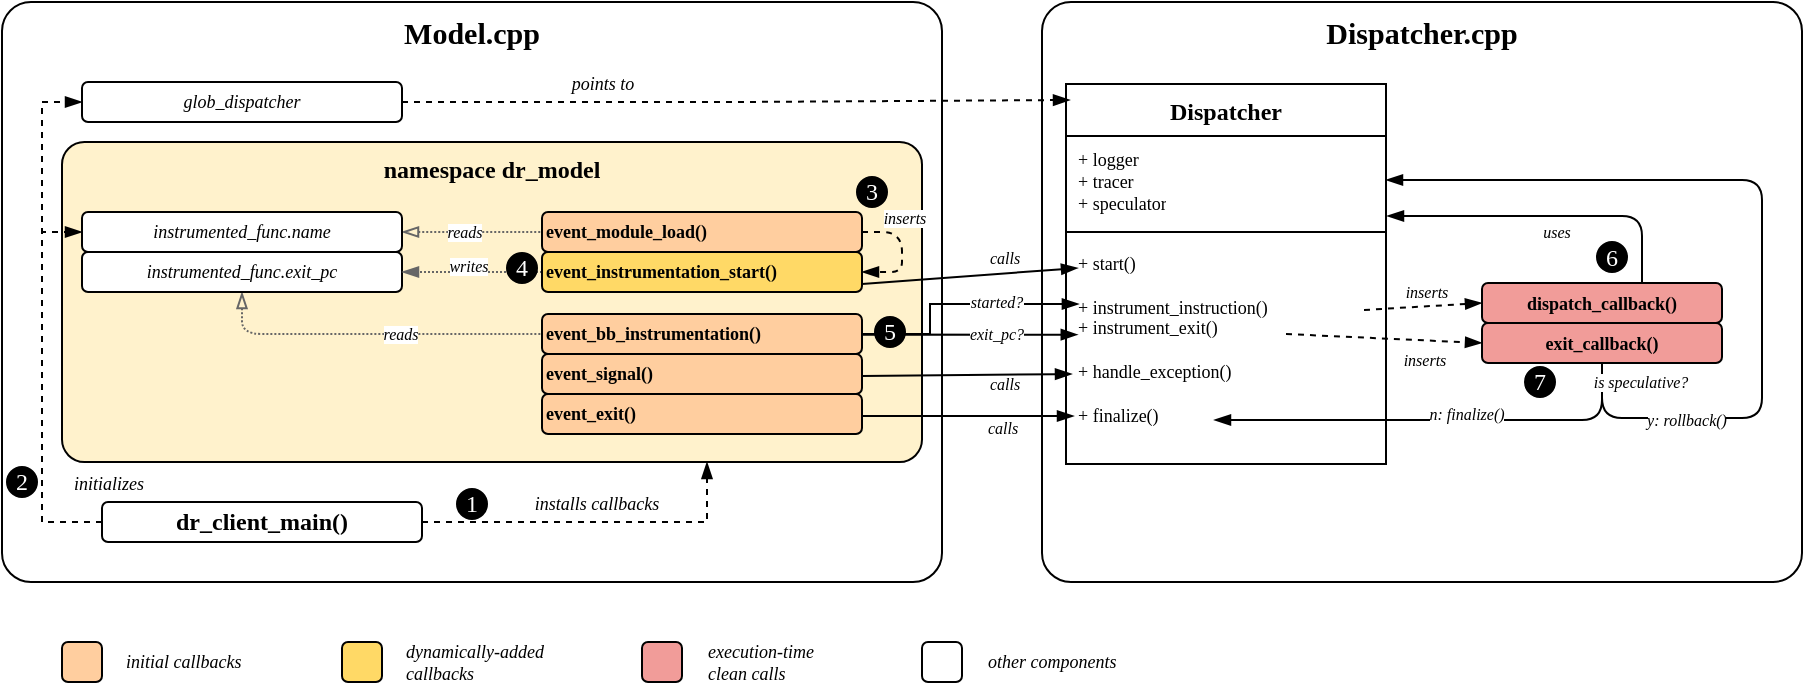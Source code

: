 <mxfile version="27.0.9">
  <diagram name="Page-1" id="Q5S100K9i7V5bAyz_BIk">
    <mxGraphModel dx="1376" dy="1102" grid="1" gridSize="10" guides="1" tooltips="1" connect="1" arrows="1" fold="1" page="1" pageScale="1" pageWidth="827" pageHeight="1169" math="0" shadow="0">
      <root>
        <mxCell id="0" />
        <mxCell id="1" parent="0" />
        <mxCell id="VMTqDSAsTNkDB5RHAwfX-28" value="Dispatcher.cpp" style="rounded=1;whiteSpace=wrap;html=1;arcSize=5;verticalAlign=top;fontFamily=JetBrains Mono;fontSize=15;fontStyle=1" parent="1" vertex="1">
          <mxGeometry x="560" y="110" width="380" height="290" as="geometry" />
        </mxCell>
        <mxCell id="VMTqDSAsTNkDB5RHAwfX-5" value="Model.cpp" style="rounded=1;whiteSpace=wrap;html=1;arcSize=5;verticalAlign=top;fontFamily=JetBrains Mono;fontSize=15;fontStyle=1" parent="1" vertex="1">
          <mxGeometry x="40" y="110" width="470" height="290" as="geometry" />
        </mxCell>
        <mxCell id="VMTqDSAsTNkDB5RHAwfX-7" value="namespace dr_model" style="rounded=1;whiteSpace=wrap;html=1;arcSize=7;verticalAlign=top;fontFamily=JetBrains Mono;fontStyle=1;fillColor=#FFF2CC;" parent="1" vertex="1">
          <mxGeometry x="70" y="180" width="430" height="160" as="geometry" />
        </mxCell>
        <mxCell id="VMTqDSAsTNkDB5RHAwfX-27" style="edgeStyle=orthogonalEdgeStyle;rounded=1;orthogonalLoop=1;jettySize=auto;html=1;entryX=0;entryY=0.5;entryDx=0;entryDy=0;exitX=0.5;exitY=1;exitDx=0;exitDy=0;endArrow=none;endFill=1;fontFamily=JetBrains Mono;curved=0;dashed=1;dashPattern=1 1;strokeColor=#666666;startArrow=blockThin;startFill=0;" parent="1" source="VMTqDSAsTNkDB5RHAwfX-10" target="VMTqDSAsTNkDB5RHAwfX-19" edge="1">
          <mxGeometry relative="1" as="geometry">
            <Array as="points">
              <mxPoint x="160" y="276" />
            </Array>
          </mxGeometry>
        </mxCell>
        <mxCell id="VMTqDSAsTNkDB5RHAwfX-72" value="reads" style="edgeLabel;html=1;align=center;verticalAlign=middle;resizable=0;points=[];fontStyle=2;fontFamily=JetBrains Mono;fontSize=8;" parent="VMTqDSAsTNkDB5RHAwfX-27" vertex="1" connectable="0">
          <mxGeometry x="0.161" relative="1" as="geometry">
            <mxPoint as="offset" />
          </mxGeometry>
        </mxCell>
        <mxCell id="VMTqDSAsTNkDB5RHAwfX-10" value="&lt;div&gt;instrumented_func.exit_pc&lt;/div&gt;" style="rounded=1;whiteSpace=wrap;html=1;align=center;fontFamily=JetBrains Mono;fontSize=9;fontStyle=2" parent="1" vertex="1">
          <mxGeometry x="80" y="235" width="160" height="20" as="geometry" />
        </mxCell>
        <mxCell id="VMTqDSAsTNkDB5RHAwfX-23" style="edgeStyle=orthogonalEdgeStyle;rounded=0;orthogonalLoop=1;jettySize=auto;html=1;entryX=0;entryY=0.5;entryDx=0;entryDy=0;endArrow=none;endFill=1;fontFamily=JetBrains Mono;dashed=1;dashPattern=1 1;strokeColor=#666666;startArrow=blockThin;startFill=0;" parent="1" source="VMTqDSAsTNkDB5RHAwfX-11" target="VMTqDSAsTNkDB5RHAwfX-18" edge="1">
          <mxGeometry relative="1" as="geometry" />
        </mxCell>
        <mxCell id="VMTqDSAsTNkDB5RHAwfX-68" value="reads" style="edgeLabel;html=1;align=center;verticalAlign=middle;resizable=0;points=[];fontStyle=2;fontFamily=JetBrains Mono;fontSize=8;" parent="VMTqDSAsTNkDB5RHAwfX-23" vertex="1" connectable="0">
          <mxGeometry x="-0.441" relative="1" as="geometry">
            <mxPoint x="11" as="offset" />
          </mxGeometry>
        </mxCell>
        <mxCell id="VMTqDSAsTNkDB5RHAwfX-11" value="&lt;div&gt;instrumented_func.name&lt;/div&gt;" style="rounded=1;whiteSpace=wrap;html=1;align=center;fontFamily=JetBrains Mono;fontSize=9;fontStyle=2" parent="1" vertex="1">
          <mxGeometry x="80" y="215" width="160" height="20" as="geometry" />
        </mxCell>
        <mxCell id="VMTqDSAsTNkDB5RHAwfX-12" value="&lt;div&gt;glob_dispatcher&lt;/div&gt;" style="rounded=1;whiteSpace=wrap;html=1;align=center;fontFamily=JetBrains Mono;fontSize=9;fontStyle=2" parent="1" vertex="1">
          <mxGeometry x="80" y="150" width="160" height="20" as="geometry" />
        </mxCell>
        <mxCell id="VMTqDSAsTNkDB5RHAwfX-14" style="edgeStyle=orthogonalEdgeStyle;rounded=0;orthogonalLoop=1;jettySize=auto;html=1;exitX=0;exitY=0.5;exitDx=0;exitDy=0;entryX=0;entryY=0.5;entryDx=0;entryDy=0;endArrow=blockThin;endFill=1;fontFamily=JetBrains Mono;dashed=1;" parent="1" source="VMTqDSAsTNkDB5RHAwfX-13" target="VMTqDSAsTNkDB5RHAwfX-12" edge="1">
          <mxGeometry relative="1" as="geometry" />
        </mxCell>
        <mxCell id="VMTqDSAsTNkDB5RHAwfX-16" style="edgeStyle=orthogonalEdgeStyle;rounded=0;orthogonalLoop=1;jettySize=auto;html=1;exitX=0;exitY=0.5;exitDx=0;exitDy=0;entryX=0;entryY=0.5;entryDx=0;entryDy=0;endArrow=blockThin;endFill=1;fontFamily=JetBrains Mono;dashed=1;" parent="1" source="VMTqDSAsTNkDB5RHAwfX-13" target="VMTqDSAsTNkDB5RHAwfX-11" edge="1">
          <mxGeometry relative="1" as="geometry" />
        </mxCell>
        <mxCell id="VMTqDSAsTNkDB5RHAwfX-17" value="initializes" style="edgeLabel;html=1;align=center;verticalAlign=middle;resizable=0;points=[];fontFamily=JetBrains Mono;fontStyle=2;fontSize=9;" parent="VMTqDSAsTNkDB5RHAwfX-16" vertex="1" connectable="0">
          <mxGeometry x="-0.383" y="-2" relative="1" as="geometry">
            <mxPoint x="31" y="11" as="offset" />
          </mxGeometry>
        </mxCell>
        <mxCell id="jZhf56UUiF3wu5g5-CzG-26" style="edgeStyle=orthogonalEdgeStyle;rounded=0;orthogonalLoop=1;jettySize=auto;html=1;entryX=0.75;entryY=1;entryDx=0;entryDy=0;exitX=1;exitY=0.5;exitDx=0;exitDy=0;endArrow=blockThin;endFill=1;dashed=1;" edge="1" parent="1" source="VMTqDSAsTNkDB5RHAwfX-13" target="VMTqDSAsTNkDB5RHAwfX-7">
          <mxGeometry relative="1" as="geometry" />
        </mxCell>
        <mxCell id="VMTqDSAsTNkDB5RHAwfX-13" value="&lt;div&gt;dr_client_main()&lt;/div&gt;" style="rounded=1;whiteSpace=wrap;html=1;align=center;fontFamily=JetBrains Mono;fontStyle=1" parent="1" vertex="1">
          <mxGeometry x="90" y="360" width="160" height="20" as="geometry" />
        </mxCell>
        <mxCell id="VMTqDSAsTNkDB5RHAwfX-25" style="edgeStyle=orthogonalEdgeStyle;rounded=1;orthogonalLoop=1;jettySize=auto;html=1;exitX=1;exitY=0.5;exitDx=0;exitDy=0;entryX=1;entryY=0.5;entryDx=0;entryDy=0;endArrow=blockThin;endFill=1;fontFamily=JetBrains Mono;curved=0;dashed=1;" parent="1" source="VMTqDSAsTNkDB5RHAwfX-18" target="VMTqDSAsTNkDB5RHAwfX-20" edge="1">
          <mxGeometry relative="1" as="geometry">
            <Array as="points">
              <mxPoint x="490" y="225" />
              <mxPoint x="490" y="245" />
            </Array>
          </mxGeometry>
        </mxCell>
        <mxCell id="VMTqDSAsTNkDB5RHAwfX-73" value="inserts" style="edgeLabel;html=1;align=center;verticalAlign=middle;resizable=0;points=[];fontStyle=2;fontFamily=JetBrains Mono;fontSize=8;" parent="VMTqDSAsTNkDB5RHAwfX-25" vertex="1" connectable="0">
          <mxGeometry x="-0.133" y="1" relative="1" as="geometry">
            <mxPoint y="-13" as="offset" />
          </mxGeometry>
        </mxCell>
        <mxCell id="VMTqDSAsTNkDB5RHAwfX-18" value="&lt;div&gt;event_module_load()&lt;/div&gt;" style="rounded=1;whiteSpace=wrap;html=1;align=left;fontFamily=JetBrains Mono;fontSize=9;fontStyle=1;fillColor=#FFCE9F;" parent="1" vertex="1">
          <mxGeometry x="310" y="215" width="160" height="20" as="geometry" />
        </mxCell>
        <mxCell id="VMTqDSAsTNkDB5RHAwfX-82" style="edgeStyle=orthogonalEdgeStyle;rounded=0;orthogonalLoop=1;jettySize=auto;html=1;exitX=1;exitY=0.5;exitDx=0;exitDy=0;endArrow=blockThin;endFill=1;" parent="1" edge="1">
          <mxGeometry relative="1" as="geometry">
            <mxPoint x="578.444" y="261" as="targetPoint" />
            <Array as="points">
              <mxPoint x="470" y="276" />
              <mxPoint x="504" y="276" />
              <mxPoint x="504" y="261" />
            </Array>
            <mxPoint x="470" y="280" as="sourcePoint" />
          </mxGeometry>
        </mxCell>
        <mxCell id="VMTqDSAsTNkDB5RHAwfX-83" style="edgeStyle=orthogonalEdgeStyle;rounded=0;orthogonalLoop=1;jettySize=auto;html=1;endArrow=blockThin;endFill=1;" parent="1" edge="1">
          <mxGeometry relative="1" as="geometry">
            <mxPoint x="577.889" y="276.333" as="targetPoint" />
            <Array as="points">
              <mxPoint x="470" y="276" />
            </Array>
            <mxPoint x="470" y="278" as="sourcePoint" />
          </mxGeometry>
        </mxCell>
        <mxCell id="VMTqDSAsTNkDB5RHAwfX-19" value="&lt;div&gt;event_bb_instrumentation()&lt;/div&gt;" style="rounded=1;whiteSpace=wrap;html=1;align=left;fontFamily=JetBrains Mono;fontSize=9;fontStyle=1;fillColor=#FFCE9F;" parent="1" vertex="1">
          <mxGeometry x="310" y="266" width="160" height="20" as="geometry" />
        </mxCell>
        <mxCell id="VMTqDSAsTNkDB5RHAwfX-26" style="edgeStyle=orthogonalEdgeStyle;rounded=0;orthogonalLoop=1;jettySize=auto;html=1;entryX=1;entryY=0.5;entryDx=0;entryDy=0;endArrow=blockThin;endFill=1;fontFamily=JetBrains Mono;dashed=1;dashPattern=1 1;strokeColor=#666666;" parent="1" source="VMTqDSAsTNkDB5RHAwfX-20" target="VMTqDSAsTNkDB5RHAwfX-10" edge="1">
          <mxGeometry relative="1" as="geometry" />
        </mxCell>
        <mxCell id="VMTqDSAsTNkDB5RHAwfX-71" value="writes" style="edgeLabel;html=1;align=center;verticalAlign=middle;resizable=0;points=[];fontStyle=2;fontFamily=JetBrains Mono;fontSize=8;" parent="VMTqDSAsTNkDB5RHAwfX-26" vertex="1" connectable="0">
          <mxGeometry x="0.06" y="-3" relative="1" as="geometry">
            <mxPoint as="offset" />
          </mxGeometry>
        </mxCell>
        <mxCell id="VMTqDSAsTNkDB5RHAwfX-20" value="&lt;div&gt;event_instrumentation_start()&lt;/div&gt;" style="rounded=1;whiteSpace=wrap;html=1;align=left;fontFamily=JetBrains Mono;fontSize=9;fontStyle=1;fillColor=#FFD966;" parent="1" vertex="1">
          <mxGeometry x="310" y="235" width="160" height="20" as="geometry" />
        </mxCell>
        <mxCell id="VMTqDSAsTNkDB5RHAwfX-21" value="&lt;div&gt;event_signal()&lt;/div&gt;" style="rounded=1;whiteSpace=wrap;html=1;align=left;fontFamily=JetBrains Mono;fontSize=9;fontStyle=1;fillColor=#FFCE9F;" parent="1" vertex="1">
          <mxGeometry x="310" y="286" width="160" height="20" as="geometry" />
        </mxCell>
        <mxCell id="VMTqDSAsTNkDB5RHAwfX-22" value="&lt;div&gt;event_exit()&lt;/div&gt;" style="rounded=1;whiteSpace=wrap;html=1;align=left;fontFamily=JetBrains Mono;fontSize=9;fontStyle=1;fillColor=#FFCE9F;" parent="1" vertex="1">
          <mxGeometry x="310" y="306" width="160" height="20" as="geometry" />
        </mxCell>
        <mxCell id="VMTqDSAsTNkDB5RHAwfX-38" value="Dispatcher" style="swimlane;fontStyle=1;align=center;verticalAlign=top;childLayout=stackLayout;horizontal=1;startSize=26;horizontalStack=0;resizeParent=1;resizeParentMax=0;resizeLast=0;collapsible=1;marginBottom=0;whiteSpace=wrap;html=1;fontFamily=JetBrains Mono;" parent="1" vertex="1">
          <mxGeometry x="572" y="151" width="160" height="190" as="geometry" />
        </mxCell>
        <mxCell id="VMTqDSAsTNkDB5RHAwfX-39" value="+ logger&lt;div&gt;+ tracer&lt;/div&gt;&lt;div&gt;+ speculator&lt;/div&gt;" style="text;strokeColor=none;fillColor=none;align=left;verticalAlign=top;spacingLeft=4;spacingRight=4;overflow=hidden;rotatable=0;points=[[0,0.5],[1,0.5]];portConstraint=eastwest;whiteSpace=wrap;html=1;fontFamily=JetBrains Mono;fontSize=9;" parent="VMTqDSAsTNkDB5RHAwfX-38" vertex="1">
          <mxGeometry y="26" width="160" height="44" as="geometry" />
        </mxCell>
        <mxCell id="VMTqDSAsTNkDB5RHAwfX-40" value="" style="line;strokeWidth=1;fillColor=none;align=left;verticalAlign=middle;spacingTop=-1;spacingLeft=3;spacingRight=3;rotatable=0;labelPosition=right;points=[];portConstraint=eastwest;strokeColor=inherit;fontFamily=JetBrains Mono;" parent="VMTqDSAsTNkDB5RHAwfX-38" vertex="1">
          <mxGeometry y="70" width="160" height="8" as="geometry" />
        </mxCell>
        <mxCell id="VMTqDSAsTNkDB5RHAwfX-61" value="" style="endArrow=blockThin;html=1;rounded=0;endFill=1;fontFamily=JetBrains Mono;entryX=0;entryY=0.5;entryDx=0;entryDy=0;dashed=1;" parent="VMTqDSAsTNkDB5RHAwfX-38" target="VMTqDSAsTNkDB5RHAwfX-45" edge="1">
          <mxGeometry width="50" height="50" relative="1" as="geometry">
            <mxPoint x="110" y="125" as="sourcePoint" />
            <mxPoint x="207" y="117" as="targetPoint" />
          </mxGeometry>
        </mxCell>
        <mxCell id="VMTqDSAsTNkDB5RHAwfX-41" value="&lt;div&gt;+ start()&lt;/div&gt;&lt;div&gt;&lt;br&gt;&lt;/div&gt;+ instrument_instruction()&lt;div&gt;+ instrument_exit()&lt;/div&gt;&lt;div&gt;&lt;br&gt;&lt;/div&gt;&lt;div&gt;+ handle_exception()&lt;/div&gt;&lt;div&gt;&lt;br&gt;&lt;/div&gt;&lt;div&gt;+ finalize()&lt;/div&gt;" style="text;strokeColor=none;fillColor=none;align=left;verticalAlign=top;spacingLeft=4;spacingRight=4;overflow=hidden;rotatable=0;points=[[0,0.5],[1,0.5]];portConstraint=eastwest;whiteSpace=wrap;html=1;fontFamily=JetBrains Mono;fontSize=9;" parent="VMTqDSAsTNkDB5RHAwfX-38" vertex="1">
          <mxGeometry y="78" width="160" height="112" as="geometry" />
        </mxCell>
        <mxCell id="VMTqDSAsTNkDB5RHAwfX-63" style="edgeStyle=orthogonalEdgeStyle;rounded=1;orthogonalLoop=1;jettySize=auto;html=1;endArrow=blockThin;endFill=1;entryX=1.003;entryY=0.896;entryDx=0;entryDy=0;entryPerimeter=0;fontFamily=JetBrains Mono;curved=0;" parent="1" source="VMTqDSAsTNkDB5RHAwfX-44" target="VMTqDSAsTNkDB5RHAwfX-39" edge="1">
          <mxGeometry relative="1" as="geometry">
            <mxPoint x="653.6" y="198.6" as="targetPoint" />
            <Array as="points">
              <mxPoint x="860" y="217" />
              <mxPoint x="732" y="217" />
            </Array>
          </mxGeometry>
        </mxCell>
        <mxCell id="VMTqDSAsTNkDB5RHAwfX-44" value="&lt;div&gt;dispatch_callback()&lt;/div&gt;" style="rounded=1;whiteSpace=wrap;html=1;align=center;fontFamily=JetBrains Mono;fontSize=9;fontStyle=1;fillColor=#F19C99;" parent="1" vertex="1">
          <mxGeometry x="780" y="250.5" width="120" height="20" as="geometry" />
        </mxCell>
        <mxCell id="VMTqDSAsTNkDB5RHAwfX-62" style="edgeStyle=orthogonalEdgeStyle;rounded=1;orthogonalLoop=1;jettySize=auto;html=1;endArrow=blockThin;endFill=1;fontFamily=JetBrains Mono;curved=0;" parent="1" source="VMTqDSAsTNkDB5RHAwfX-45" edge="1">
          <mxGeometry relative="1" as="geometry">
            <mxPoint x="646" y="319" as="targetPoint" />
            <Array as="points">
              <mxPoint x="840" y="319" />
            </Array>
          </mxGeometry>
        </mxCell>
        <mxCell id="VMTqDSAsTNkDB5RHAwfX-64" style="edgeStyle=orthogonalEdgeStyle;rounded=1;orthogonalLoop=1;jettySize=auto;html=1;entryX=1;entryY=0.5;entryDx=0;entryDy=0;fontFamily=JetBrains Mono;curved=0;endArrow=blockThin;endFill=1;" parent="1" source="VMTqDSAsTNkDB5RHAwfX-45" target="VMTqDSAsTNkDB5RHAwfX-39" edge="1">
          <mxGeometry relative="1" as="geometry">
            <mxPoint x="659.2" y="210.2" as="targetPoint" />
            <Array as="points">
              <mxPoint x="840" y="318" />
              <mxPoint x="920" y="318" />
              <mxPoint x="920" y="199" />
            </Array>
          </mxGeometry>
        </mxCell>
        <mxCell id="VMTqDSAsTNkDB5RHAwfX-45" value="&lt;div&gt;exit_callback()&lt;/div&gt;" style="rounded=1;whiteSpace=wrap;html=1;align=center;fontFamily=JetBrains Mono;fontSize=9;fontStyle=1;fillColor=#F19C99;" parent="1" vertex="1">
          <mxGeometry x="780" y="270.5" width="120" height="20" as="geometry" />
        </mxCell>
        <mxCell id="VMTqDSAsTNkDB5RHAwfX-59" value="" style="endArrow=blockThin;html=1;rounded=0;entryX=0;entryY=0.5;entryDx=0;entryDy=0;endFill=1;fontFamily=JetBrains Mono;dashed=1;" parent="1" target="VMTqDSAsTNkDB5RHAwfX-44" edge="1">
          <mxGeometry width="50" height="50" relative="1" as="geometry">
            <mxPoint x="721" y="264" as="sourcePoint" />
            <mxPoint x="782" y="240" as="targetPoint" />
          </mxGeometry>
        </mxCell>
        <mxCell id="VMTqDSAsTNkDB5RHAwfX-75" value="exit_pc?" style="edgeLabel;html=1;align=center;verticalAlign=middle;resizable=0;points=[];fontStyle=2;fontFamily=JetBrains Mono;fontSize=8;" parent="1" vertex="1" connectable="0">
          <mxGeometry x="544" y="266" as="geometry">
            <mxPoint x="-7" y="10" as="offset" />
          </mxGeometry>
        </mxCell>
        <mxCell id="VMTqDSAsTNkDB5RHAwfX-76" value="calls" style="edgeLabel;html=1;align=center;verticalAlign=middle;resizable=0;points=[];fontStyle=2;fontFamily=JetBrains Mono;fontSize=8;" parent="1" vertex="1" connectable="0">
          <mxGeometry x="543" y="250" as="geometry">
            <mxPoint x="-3" y="73" as="offset" />
          </mxGeometry>
        </mxCell>
        <mxCell id="VMTqDSAsTNkDB5RHAwfX-77" value="&lt;font color=&quot;#ffffff&quot;&gt;3&lt;/font&gt;" style="ellipse;whiteSpace=wrap;html=1;aspect=fixed;fillColor=#000000;fontFamily=JetBrains Mono;strokeWidth=6;" parent="1" vertex="1">
          <mxGeometry x="470" y="200" width="10" height="10" as="geometry" />
        </mxCell>
        <mxCell id="VMTqDSAsTNkDB5RHAwfX-80" value="&lt;font style=&quot;color: rgb(255, 255, 255);&quot;&gt;4&lt;/font&gt;" style="ellipse;whiteSpace=wrap;html=1;aspect=fixed;fillColor=#000000;fontFamily=JetBrains Mono;strokeWidth=6;" parent="1" vertex="1">
          <mxGeometry x="295" y="238" width="10" height="10" as="geometry" />
        </mxCell>
        <mxCell id="VMTqDSAsTNkDB5RHAwfX-85" value="" style="endArrow=blockThin;html=1;rounded=0;endFill=1;fontFamily=JetBrains Mono;" parent="1" edge="1">
          <mxGeometry width="50" height="50" relative="1" as="geometry">
            <mxPoint x="470" y="297" as="sourcePoint" />
            <mxPoint x="575" y="296" as="targetPoint" />
          </mxGeometry>
        </mxCell>
        <mxCell id="VMTqDSAsTNkDB5RHAwfX-88" value="&lt;font style=&quot;color: rgb(255, 255, 255);&quot;&gt;5&lt;/font&gt;" style="ellipse;whiteSpace=wrap;html=1;aspect=fixed;fillColor=#000000;fontFamily=JetBrains Mono;strokeWidth=6;" parent="1" vertex="1">
          <mxGeometry x="479" y="270" width="10" height="10" as="geometry" />
        </mxCell>
        <mxCell id="VMTqDSAsTNkDB5RHAwfX-89" value="" style="endArrow=blockThin;html=1;rounded=0;endFill=1;fontFamily=JetBrains Mono;" parent="1" edge="1">
          <mxGeometry width="50" height="50" relative="1" as="geometry">
            <mxPoint x="470" y="317" as="sourcePoint" />
            <mxPoint x="576" y="317" as="targetPoint" />
          </mxGeometry>
        </mxCell>
        <mxCell id="VMTqDSAsTNkDB5RHAwfX-90" value="calls" style="edgeLabel;html=1;align=center;verticalAlign=middle;resizable=0;points=[];fontStyle=2;fontFamily=JetBrains Mono;fontSize=8;" parent="1" vertex="1" connectable="0">
          <mxGeometry x="541" y="296" as="geometry">
            <mxPoint y="5" as="offset" />
          </mxGeometry>
        </mxCell>
        <mxCell id="VMTqDSAsTNkDB5RHAwfX-91" value="inserts" style="edgeLabel;html=1;align=center;verticalAlign=middle;resizable=0;points=[];fontStyle=2;fontFamily=JetBrains Mono;fontSize=8;" parent="1" vertex="1" connectable="0">
          <mxGeometry x="750" y="237" as="geometry">
            <mxPoint x="1" y="52" as="offset" />
          </mxGeometry>
        </mxCell>
        <mxCell id="VMTqDSAsTNkDB5RHAwfX-92" value="inserts" style="edgeLabel;html=1;align=center;verticalAlign=middle;resizable=0;points=[];fontStyle=2;fontFamily=JetBrains Mono;fontSize=8;" parent="1" vertex="1" connectable="0">
          <mxGeometry x="752" y="255" as="geometry" />
        </mxCell>
        <mxCell id="VMTqDSAsTNkDB5RHAwfX-93" value="uses" style="edgeLabel;html=1;align=center;verticalAlign=middle;resizable=0;points=[];fontStyle=2;fontFamily=JetBrains Mono;fontSize=8;" parent="1" vertex="1" connectable="0">
          <mxGeometry x="262" y="227" as="geometry">
            <mxPoint x="555" y="-2" as="offset" />
          </mxGeometry>
        </mxCell>
        <mxCell id="VMTqDSAsTNkDB5RHAwfX-96" value="n: finalize()" style="edgeLabel;html=1;align=center;verticalAlign=middle;resizable=0;points=[];fontStyle=2;fontFamily=JetBrains Mono;fontSize=8;" parent="1" vertex="1" connectable="0">
          <mxGeometry x="780" y="305" as="geometry">
            <mxPoint x="-8" y="11" as="offset" />
          </mxGeometry>
        </mxCell>
        <mxCell id="VMTqDSAsTNkDB5RHAwfX-97" value="y: rollback()" style="edgeLabel;html=1;align=center;verticalAlign=middle;resizable=0;points=[];fontStyle=2;fontFamily=JetBrains Mono;fontSize=8;" parent="1" vertex="1" connectable="0">
          <mxGeometry x="900" y="306" as="geometry">
            <mxPoint x="-18" y="13" as="offset" />
          </mxGeometry>
        </mxCell>
        <mxCell id="VMTqDSAsTNkDB5RHAwfX-98" value="is speculative?" style="edgeLabel;html=1;align=center;verticalAlign=middle;resizable=0;points=[];fontStyle=2;fontFamily=JetBrains Mono;fontSize=8;" parent="1" vertex="1" connectable="0">
          <mxGeometry x="907" y="306" as="geometry">
            <mxPoint x="-48" y="-6" as="offset" />
          </mxGeometry>
        </mxCell>
        <mxCell id="jZhf56UUiF3wu5g5-CzG-1" style="edgeStyle=orthogonalEdgeStyle;rounded=0;orthogonalLoop=1;jettySize=auto;html=1;endArrow=blockThin;endFill=1;dashed=1;" edge="1" parent="1" source="VMTqDSAsTNkDB5RHAwfX-12">
          <mxGeometry relative="1" as="geometry">
            <mxPoint x="574" y="159" as="targetPoint" />
          </mxGeometry>
        </mxCell>
        <mxCell id="jZhf56UUiF3wu5g5-CzG-2" value="&lt;i&gt;points to&lt;/i&gt;" style="edgeLabel;html=1;align=center;verticalAlign=middle;resizable=0;points=[];fontFamily=JetBrains Mono;fontSize=9;" vertex="1" connectable="0" parent="jZhf56UUiF3wu5g5-CzG-1">
          <mxGeometry x="-0.543" y="4" relative="1" as="geometry">
            <mxPoint x="23" y="-5" as="offset" />
          </mxGeometry>
        </mxCell>
        <mxCell id="jZhf56UUiF3wu5g5-CzG-3" value="&lt;font style=&quot;color: rgb(255, 255, 255);&quot;&gt;2&lt;/font&gt;" style="ellipse;whiteSpace=wrap;html=1;aspect=fixed;fillColor=#000000;fontFamily=JetBrains Mono;strokeWidth=6;" vertex="1" parent="1">
          <mxGeometry x="45" y="345" width="10" height="10" as="geometry" />
        </mxCell>
        <mxCell id="jZhf56UUiF3wu5g5-CzG-15" value="" style="endArrow=blockThin;html=1;rounded=0;endFill=1;" edge="1" parent="1">
          <mxGeometry width="50" height="50" relative="1" as="geometry">
            <mxPoint x="470" y="251" as="sourcePoint" />
            <mxPoint x="578" y="243" as="targetPoint" />
          </mxGeometry>
        </mxCell>
        <mxCell id="jZhf56UUiF3wu5g5-CzG-16" value="calls" style="edgeLabel;html=1;align=center;verticalAlign=middle;resizable=0;points=[];fontStyle=2;fontFamily=JetBrains Mono;fontSize=8;" vertex="1" connectable="0" parent="1">
          <mxGeometry x="541" y="232.5" as="geometry">
            <mxPoint y="5" as="offset" />
          </mxGeometry>
        </mxCell>
        <mxCell id="jZhf56UUiF3wu5g5-CzG-17" value="started?" style="edgeLabel;html=1;align=center;verticalAlign=middle;resizable=0;points=[];fontStyle=2;fontFamily=JetBrains Mono;fontSize=8;" vertex="1" connectable="0" parent="1">
          <mxGeometry x="544" y="250" as="geometry">
            <mxPoint x="-7" y="10" as="offset" />
          </mxGeometry>
        </mxCell>
        <mxCell id="jZhf56UUiF3wu5g5-CzG-18" value="" style="rounded=1;whiteSpace=wrap;html=1;align=left;fontFamily=JetBrains Mono;fontSize=9;fontStyle=1;fillColor=#FFCE9F;" vertex="1" parent="1">
          <mxGeometry x="70" y="430" width="20" height="20" as="geometry" />
        </mxCell>
        <mxCell id="jZhf56UUiF3wu5g5-CzG-19" value="" style="rounded=1;whiteSpace=wrap;html=1;align=left;fontFamily=JetBrains Mono;fontSize=9;fontStyle=1;fillColor=#FFD966;" vertex="1" parent="1">
          <mxGeometry x="210" y="430" width="20" height="20" as="geometry" />
        </mxCell>
        <mxCell id="jZhf56UUiF3wu5g5-CzG-20" value="" style="rounded=1;whiteSpace=wrap;html=1;align=left;fontFamily=JetBrains Mono;fontSize=9;fontStyle=1;fillColor=#F19C99;" vertex="1" parent="1">
          <mxGeometry x="360" y="430" width="20" height="20" as="geometry" />
        </mxCell>
        <mxCell id="jZhf56UUiF3wu5g5-CzG-21" value="" style="rounded=1;whiteSpace=wrap;html=1;align=left;fontFamily=JetBrains Mono;fontSize=9;fontStyle=1;fillColor=none;" vertex="1" parent="1">
          <mxGeometry x="500" y="430" width="20" height="20" as="geometry" />
        </mxCell>
        <mxCell id="jZhf56UUiF3wu5g5-CzG-22" value="initial callbacks" style="edgeLabel;html=1;align=left;verticalAlign=middle;resizable=0;points=[];fontFamily=JetBrains Mono;fontStyle=2;fontSize=9;" vertex="1" connectable="0" parent="1">
          <mxGeometry x="100" y="440" as="geometry" />
        </mxCell>
        <mxCell id="jZhf56UUiF3wu5g5-CzG-23" value="dynamically-added&lt;div&gt;callbacks&lt;/div&gt;" style="edgeLabel;html=1;align=left;verticalAlign=middle;resizable=0;points=[];fontFamily=JetBrains Mono;fontStyle=2;fontSize=9;" vertex="1" connectable="0" parent="1">
          <mxGeometry x="240" y="440" as="geometry" />
        </mxCell>
        <mxCell id="jZhf56UUiF3wu5g5-CzG-24" value="execution-time&lt;div&gt;clean calls&lt;/div&gt;" style="edgeLabel;html=1;align=left;verticalAlign=middle;resizable=0;points=[];fontFamily=JetBrains Mono;fontStyle=2;fontSize=9;" vertex="1" connectable="0" parent="1">
          <mxGeometry x="391" y="440" as="geometry" />
        </mxCell>
        <mxCell id="jZhf56UUiF3wu5g5-CzG-25" value="other components" style="edgeLabel;html=1;align=left;verticalAlign=middle;resizable=0;points=[];fontFamily=JetBrains Mono;fontStyle=2;fontSize=9;" vertex="1" connectable="0" parent="1">
          <mxGeometry x="531" y="440" as="geometry" />
        </mxCell>
        <mxCell id="jZhf56UUiF3wu5g5-CzG-27" value="installs callbacks" style="edgeLabel;html=1;align=center;verticalAlign=middle;resizable=0;points=[];fontFamily=JetBrains Mono;fontStyle=2;fontSize=9;" vertex="1" connectable="0" parent="1">
          <mxGeometry x="337" y="361" as="geometry" />
        </mxCell>
        <mxCell id="jZhf56UUiF3wu5g5-CzG-28" value="&lt;font style=&quot;color: rgb(255, 255, 255);&quot;&gt;1&lt;/font&gt;" style="ellipse;whiteSpace=wrap;html=1;aspect=fixed;fillColor=#000000;fontFamily=JetBrains Mono;strokeWidth=6;" vertex="1" parent="1">
          <mxGeometry x="270" y="356" width="10" height="10" as="geometry" />
        </mxCell>
        <mxCell id="jZhf56UUiF3wu5g5-CzG-29" value="&lt;font style=&quot;color: rgb(255, 255, 255);&quot;&gt;6&lt;/font&gt;" style="ellipse;whiteSpace=wrap;html=1;aspect=fixed;fillColor=#000000;fontFamily=JetBrains Mono;strokeWidth=6;" vertex="1" parent="1">
          <mxGeometry x="840" y="232.5" width="10" height="10" as="geometry" />
        </mxCell>
        <mxCell id="jZhf56UUiF3wu5g5-CzG-30" value="&lt;font style=&quot;color: rgb(255, 255, 255);&quot;&gt;7&lt;/font&gt;" style="ellipse;whiteSpace=wrap;html=1;aspect=fixed;fillColor=#000000;fontFamily=JetBrains Mono;strokeWidth=6;" vertex="1" parent="1">
          <mxGeometry x="804" y="295" width="10" height="10" as="geometry" />
        </mxCell>
      </root>
    </mxGraphModel>
  </diagram>
</mxfile>
